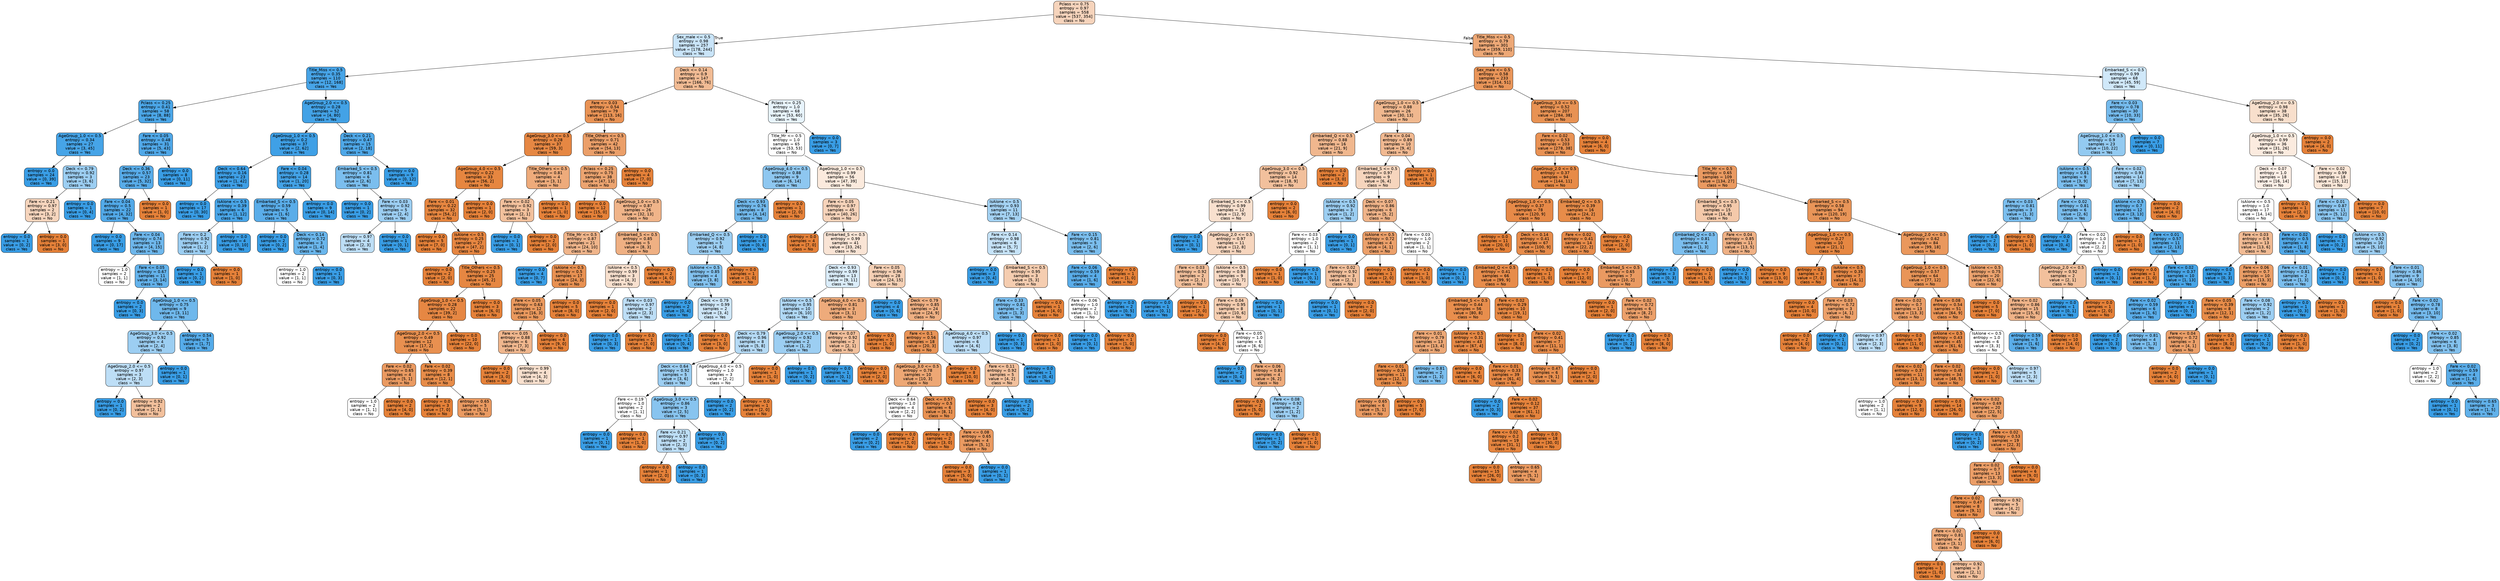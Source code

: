 digraph Tree {
node [shape=box, style="filled, rounded", color="black", fontname=helvetica] ;
edge [fontname=helvetica] ;
0 [label="Pclass <= 0.75\nentropy = 0.97\nsamples = 558\nvalue = [537, 354]\nclass = No", fillcolor="#f6d4bc"] ;
1 [label="Sex_male <= 0.5\nentropy = 0.98\nsamples = 257\nvalue = [178, 244]\nclass = Yes", fillcolor="#c9e4f8"] ;
0 -> 1 [labeldistance=2.5, labelangle=45, headlabel="True"] ;
2 [label="Title_Miss <= 0.5\nentropy = 0.35\nsamples = 110\nvalue = [12, 168]\nclass = Yes", fillcolor="#47a4e7"] ;
1 -> 2 ;
3 [label="Pclass <= 0.25\nentropy = 0.41\nsamples = 58\nvalue = [8, 88]\nclass = Yes", fillcolor="#4ba6e7"] ;
2 -> 3 ;
4 [label="AgeGroup_1.0 <= 0.5\nentropy = 0.34\nsamples = 27\nvalue = [3, 45]\nclass = Yes", fillcolor="#46a4e7"] ;
3 -> 4 ;
5 [label="entropy = 0.0\nsamples = 24\nvalue = [0, 39]\nclass = Yes", fillcolor="#399de5"] ;
4 -> 5 ;
6 [label="Deck <= 0.79\nentropy = 0.92\nsamples = 3\nvalue = [3, 6]\nclass = Yes", fillcolor="#9ccef2"] ;
4 -> 6 ;
7 [label="Fare <= 0.21\nentropy = 0.97\nsamples = 2\nvalue = [3, 2]\nclass = No", fillcolor="#f6d5bd"] ;
6 -> 7 ;
8 [label="entropy = 0.0\nsamples = 1\nvalue = [0, 2]\nclass = Yes", fillcolor="#399de5"] ;
7 -> 8 ;
9 [label="entropy = 0.0\nsamples = 1\nvalue = [3, 0]\nclass = No", fillcolor="#e58139"] ;
7 -> 9 ;
10 [label="entropy = 0.0\nsamples = 1\nvalue = [0, 4]\nclass = Yes", fillcolor="#399de5"] ;
6 -> 10 ;
11 [label="Fare <= 0.05\nentropy = 0.48\nsamples = 31\nvalue = [5, 43]\nclass = Yes", fillcolor="#50a8e8"] ;
3 -> 11 ;
12 [label="Deck <= 0.36\nentropy = 0.57\nsamples = 23\nvalue = [5, 32]\nclass = Yes", fillcolor="#58ace9"] ;
11 -> 12 ;
13 [label="Fare <= 0.04\nentropy = 0.5\nsamples = 22\nvalue = [4, 32]\nclass = Yes", fillcolor="#52a9e8"] ;
12 -> 13 ;
14 [label="entropy = 0.0\nsamples = 9\nvalue = [0, 17]\nclass = Yes", fillcolor="#399de5"] ;
13 -> 14 ;
15 [label="Fare <= 0.04\nentropy = 0.74\nsamples = 13\nvalue = [4, 15]\nclass = Yes", fillcolor="#6eb7ec"] ;
13 -> 15 ;
16 [label="entropy = 1.0\nsamples = 2\nvalue = [1, 1]\nclass = No", fillcolor="#ffffff"] ;
15 -> 16 ;
17 [label="Fare <= 0.05\nentropy = 0.67\nsamples = 11\nvalue = [3, 14]\nclass = Yes", fillcolor="#63b2eb"] ;
15 -> 17 ;
18 [label="entropy = 0.0\nsamples = 2\nvalue = [0, 3]\nclass = Yes", fillcolor="#399de5"] ;
17 -> 18 ;
19 [label="AgeGroup_1.0 <= 0.5\nentropy = 0.75\nsamples = 9\nvalue = [3, 11]\nclass = Yes", fillcolor="#6fb8ec"] ;
17 -> 19 ;
20 [label="AgeGroup_3.0 <= 0.5\nentropy = 0.92\nsamples = 4\nvalue = [2, 4]\nclass = Yes", fillcolor="#9ccef2"] ;
19 -> 20 ;
21 [label="AgeGroup_2.0 <= 0.5\nentropy = 0.97\nsamples = 3\nvalue = [2, 3]\nclass = Yes", fillcolor="#bddef6"] ;
20 -> 21 ;
22 [label="entropy = 0.0\nsamples = 1\nvalue = [0, 2]\nclass = Yes", fillcolor="#399de5"] ;
21 -> 22 ;
23 [label="entropy = 0.92\nsamples = 2\nvalue = [2, 1]\nclass = No", fillcolor="#f2c09c"] ;
21 -> 23 ;
24 [label="entropy = 0.0\nsamples = 1\nvalue = [0, 1]\nclass = Yes", fillcolor="#399de5"] ;
20 -> 24 ;
25 [label="entropy = 0.54\nsamples = 5\nvalue = [1, 7]\nclass = Yes", fillcolor="#55abe9"] ;
19 -> 25 ;
26 [label="entropy = 0.0\nsamples = 1\nvalue = [1, 0]\nclass = No", fillcolor="#e58139"] ;
12 -> 26 ;
27 [label="entropy = 0.0\nsamples = 8\nvalue = [0, 11]\nclass = Yes", fillcolor="#399de5"] ;
11 -> 27 ;
28 [label="AgeGroup_2.0 <= 0.5\nentropy = 0.28\nsamples = 52\nvalue = [4, 80]\nclass = Yes", fillcolor="#43a2e6"] ;
2 -> 28 ;
29 [label="AgeGroup_1.0 <= 0.5\nentropy = 0.2\nsamples = 37\nvalue = [2, 62]\nclass = Yes", fillcolor="#3fa0e6"] ;
28 -> 29 ;
30 [label="Deck <= 0.64\nentropy = 0.16\nsamples = 23\nvalue = [1, 42]\nclass = Yes", fillcolor="#3e9fe6"] ;
29 -> 30 ;
31 [label="entropy = 0.0\nsamples = 17\nvalue = [0, 30]\nclass = Yes", fillcolor="#399de5"] ;
30 -> 31 ;
32 [label="IsAlone <= 0.5\nentropy = 0.39\nsamples = 6\nvalue = [1, 12]\nclass = Yes", fillcolor="#49a5e7"] ;
30 -> 32 ;
33 [label="Fare <= 0.2\nentropy = 0.92\nsamples = 2\nvalue = [1, 2]\nclass = Yes", fillcolor="#9ccef2"] ;
32 -> 33 ;
34 [label="entropy = 0.0\nsamples = 1\nvalue = [0, 2]\nclass = Yes", fillcolor="#399de5"] ;
33 -> 34 ;
35 [label="entropy = 0.0\nsamples = 1\nvalue = [1, 0]\nclass = No", fillcolor="#e58139"] ;
33 -> 35 ;
36 [label="entropy = 0.0\nsamples = 4\nvalue = [0, 10]\nclass = Yes", fillcolor="#399de5"] ;
32 -> 36 ;
37 [label="Fare <= 0.04\nentropy = 0.28\nsamples = 14\nvalue = [1, 20]\nclass = Yes", fillcolor="#43a2e6"] ;
29 -> 37 ;
38 [label="Embarked_S <= 0.5\nentropy = 0.59\nsamples = 5\nvalue = [1, 6]\nclass = Yes", fillcolor="#5aade9"] ;
37 -> 38 ;
39 [label="entropy = 0.0\nsamples = 2\nvalue = [0, 2]\nclass = Yes", fillcolor="#399de5"] ;
38 -> 39 ;
40 [label="Deck <= 0.14\nentropy = 0.72\nsamples = 3\nvalue = [1, 4]\nclass = Yes", fillcolor="#6ab6ec"] ;
38 -> 40 ;
41 [label="entropy = 1.0\nsamples = 2\nvalue = [1, 1]\nclass = No", fillcolor="#ffffff"] ;
40 -> 41 ;
42 [label="entropy = 0.0\nsamples = 1\nvalue = [0, 3]\nclass = Yes", fillcolor="#399de5"] ;
40 -> 42 ;
43 [label="entropy = 0.0\nsamples = 9\nvalue = [0, 14]\nclass = Yes", fillcolor="#399de5"] ;
37 -> 43 ;
44 [label="Deck <= 0.21\nentropy = 0.47\nsamples = 15\nvalue = [2, 18]\nclass = Yes", fillcolor="#4fa8e8"] ;
28 -> 44 ;
45 [label="Embarked_S <= 0.5\nentropy = 0.81\nsamples = 6\nvalue = [2, 6]\nclass = Yes", fillcolor="#7bbeee"] ;
44 -> 45 ;
46 [label="entropy = 0.0\nsamples = 1\nvalue = [0, 2]\nclass = Yes", fillcolor="#399de5"] ;
45 -> 46 ;
47 [label="Fare <= 0.03\nentropy = 0.92\nsamples = 5\nvalue = [2, 4]\nclass = Yes", fillcolor="#9ccef2"] ;
45 -> 47 ;
48 [label="entropy = 0.97\nsamples = 4\nvalue = [2, 3]\nclass = Yes", fillcolor="#bddef6"] ;
47 -> 48 ;
49 [label="entropy = 0.0\nsamples = 1\nvalue = [0, 1]\nclass = Yes", fillcolor="#399de5"] ;
47 -> 49 ;
50 [label="entropy = 0.0\nsamples = 9\nvalue = [0, 12]\nclass = Yes", fillcolor="#399de5"] ;
44 -> 50 ;
51 [label="Deck <= 0.14\nentropy = 0.9\nsamples = 147\nvalue = [166, 76]\nclass = No", fillcolor="#f1bb94"] ;
1 -> 51 ;
52 [label="Fare <= 0.03\nentropy = 0.54\nsamples = 79\nvalue = [113, 16]\nclass = No", fillcolor="#e99355"] ;
51 -> 52 ;
53 [label="AgeGroup_3.0 <= 0.5\nentropy = 0.28\nsamples = 37\nvalue = [59, 3]\nclass = No", fillcolor="#e68743"] ;
52 -> 53 ;
54 [label="AgeGroup_4.0 <= 0.5\nentropy = 0.22\nsamples = 33\nvalue = [56, 2]\nclass = No", fillcolor="#e68640"] ;
53 -> 54 ;
55 [label="Fare <= 0.01\nentropy = 0.22\nsamples = 32\nvalue = [54, 2]\nclass = No", fillcolor="#e68640"] ;
54 -> 55 ;
56 [label="entropy = 0.0\nsamples = 5\nvalue = [7, 0]\nclass = No", fillcolor="#e58139"] ;
55 -> 56 ;
57 [label="IsAlone <= 0.5\nentropy = 0.25\nsamples = 27\nvalue = [47, 2]\nclass = No", fillcolor="#e68641"] ;
55 -> 57 ;
58 [label="entropy = 0.0\nsamples = 2\nvalue = [2, 0]\nclass = No", fillcolor="#e58139"] ;
57 -> 58 ;
59 [label="Title_Others <= 0.5\nentropy = 0.25\nsamples = 25\nvalue = [45, 2]\nclass = No", fillcolor="#e68742"] ;
57 -> 59 ;
60 [label="AgeGroup_1.0 <= 0.5\nentropy = 0.28\nsamples = 22\nvalue = [39, 2]\nclass = No", fillcolor="#e68743"] ;
59 -> 60 ;
61 [label="AgeGroup_2.0 <= 0.5\nentropy = 0.49\nsamples = 12\nvalue = [17, 2]\nclass = No", fillcolor="#e89050"] ;
60 -> 61 ;
62 [label="Fare <= 0.02\nentropy = 0.65\nsamples = 4\nvalue = [5, 1]\nclass = No", fillcolor="#ea9a61"] ;
61 -> 62 ;
63 [label="entropy = 1.0\nsamples = 2\nvalue = [1, 1]\nclass = No", fillcolor="#ffffff"] ;
62 -> 63 ;
64 [label="entropy = 0.0\nsamples = 2\nvalue = [4, 0]\nclass = No", fillcolor="#e58139"] ;
62 -> 64 ;
65 [label="Fare <= 0.02\nentropy = 0.39\nsamples = 8\nvalue = [12, 1]\nclass = No", fillcolor="#e78c49"] ;
61 -> 65 ;
66 [label="entropy = 0.0\nsamples = 3\nvalue = [7, 0]\nclass = No", fillcolor="#e58139"] ;
65 -> 66 ;
67 [label="entropy = 0.65\nsamples = 5\nvalue = [5, 1]\nclass = No", fillcolor="#ea9a61"] ;
65 -> 67 ;
68 [label="entropy = 0.0\nsamples = 10\nvalue = [22, 0]\nclass = No", fillcolor="#e58139"] ;
60 -> 68 ;
69 [label="entropy = 0.0\nsamples = 3\nvalue = [6, 0]\nclass = No", fillcolor="#e58139"] ;
59 -> 69 ;
70 [label="entropy = 0.0\nsamples = 1\nvalue = [2, 0]\nclass = No", fillcolor="#e58139"] ;
54 -> 70 ;
71 [label="Title_Others <= 0.5\nentropy = 0.81\nsamples = 4\nvalue = [3, 1]\nclass = No", fillcolor="#eeab7b"] ;
53 -> 71 ;
72 [label="Fare <= 0.02\nentropy = 0.92\nsamples = 3\nvalue = [2, 1]\nclass = No", fillcolor="#f2c09c"] ;
71 -> 72 ;
73 [label="entropy = 0.0\nsamples = 1\nvalue = [0, 1]\nclass = Yes", fillcolor="#399de5"] ;
72 -> 73 ;
74 [label="entropy = 0.0\nsamples = 2\nvalue = [2, 0]\nclass = No", fillcolor="#e58139"] ;
72 -> 74 ;
75 [label="entropy = 0.0\nsamples = 1\nvalue = [1, 0]\nclass = No", fillcolor="#e58139"] ;
71 -> 75 ;
76 [label="Title_Others <= 0.5\nentropy = 0.71\nsamples = 42\nvalue = [54, 13]\nclass = No", fillcolor="#eb9f69"] ;
52 -> 76 ;
77 [label="Pclass <= 0.25\nentropy = 0.75\nsamples = 38\nvalue = [47, 13]\nclass = No", fillcolor="#eca470"] ;
76 -> 77 ;
78 [label="entropy = 0.0\nsamples = 12\nvalue = [15, 0]\nclass = No", fillcolor="#e58139"] ;
77 -> 78 ;
79 [label="AgeGroup_1.0 <= 0.5\nentropy = 0.87\nsamples = 26\nvalue = [32, 13]\nclass = No", fillcolor="#f0b489"] ;
77 -> 79 ;
80 [label="Title_Mr <= 0.5\nentropy = 0.87\nsamples = 21\nvalue = [24, 10]\nclass = No", fillcolor="#f0b58b"] ;
79 -> 80 ;
81 [label="entropy = 0.0\nsamples = 4\nvalue = [0, 7]\nclass = Yes", fillcolor="#399de5"] ;
80 -> 81 ;
82 [label="IsAlone <= 0.5\nentropy = 0.5\nsamples = 17\nvalue = [24, 3]\nclass = No", fillcolor="#e89152"] ;
80 -> 82 ;
83 [label="Fare <= 0.05\nentropy = 0.63\nsamples = 12\nvalue = [16, 3]\nclass = No", fillcolor="#ea995e"] ;
82 -> 83 ;
84 [label="Fare <= 0.05\nentropy = 0.88\nsamples = 6\nvalue = [7, 3]\nclass = No", fillcolor="#f0b78e"] ;
83 -> 84 ;
85 [label="entropy = 0.0\nsamples = 2\nvalue = [3, 0]\nclass = No", fillcolor="#e58139"] ;
84 -> 85 ;
86 [label="entropy = 0.99\nsamples = 4\nvalue = [4, 3]\nclass = No", fillcolor="#f8e0ce"] ;
84 -> 86 ;
87 [label="entropy = 0.0\nsamples = 6\nvalue = [9, 0]\nclass = No", fillcolor="#e58139"] ;
83 -> 87 ;
88 [label="entropy = 0.0\nsamples = 5\nvalue = [8, 0]\nclass = No", fillcolor="#e58139"] ;
82 -> 88 ;
89 [label="Embarked_S <= 0.5\nentropy = 0.85\nsamples = 5\nvalue = [8, 3]\nclass = No", fillcolor="#efb083"] ;
79 -> 89 ;
90 [label="IsAlone <= 0.5\nentropy = 0.99\nsamples = 3\nvalue = [4, 3]\nclass = No", fillcolor="#f8e0ce"] ;
89 -> 90 ;
91 [label="entropy = 0.0\nsamples = 1\nvalue = [2, 0]\nclass = No", fillcolor="#e58139"] ;
90 -> 91 ;
92 [label="Fare <= 0.03\nentropy = 0.97\nsamples = 2\nvalue = [2, 3]\nclass = Yes", fillcolor="#bddef6"] ;
90 -> 92 ;
93 [label="entropy = 0.0\nsamples = 1\nvalue = [0, 3]\nclass = Yes", fillcolor="#399de5"] ;
92 -> 93 ;
94 [label="entropy = 0.0\nsamples = 1\nvalue = [2, 0]\nclass = No", fillcolor="#e58139"] ;
92 -> 94 ;
95 [label="entropy = 0.0\nsamples = 2\nvalue = [4, 0]\nclass = No", fillcolor="#e58139"] ;
89 -> 95 ;
96 [label="entropy = 0.0\nsamples = 4\nvalue = [7, 0]\nclass = No", fillcolor="#e58139"] ;
76 -> 96 ;
97 [label="Pclass <= 0.25\nentropy = 1.0\nsamples = 68\nvalue = [53, 60]\nclass = Yes", fillcolor="#e8f4fc"] ;
51 -> 97 ;
98 [label="Title_Mr <= 0.5\nentropy = 1.0\nsamples = 65\nvalue = [53, 53]\nclass = No", fillcolor="#ffffff"] ;
97 -> 98 ;
99 [label="AgeGroup_4.0 <= 0.5\nentropy = 0.88\nsamples = 9\nvalue = [6, 14]\nclass = Yes", fillcolor="#8ec7f0"] ;
98 -> 99 ;
100 [label="Deck <= 0.93\nentropy = 0.76\nsamples = 8\nvalue = [4, 14]\nclass = Yes", fillcolor="#72b9ec"] ;
99 -> 100 ;
101 [label="Embarked_Q <= 0.5\nentropy = 0.92\nsamples = 5\nvalue = [4, 8]\nclass = Yes", fillcolor="#9ccef2"] ;
100 -> 101 ;
102 [label="IsAlone <= 0.5\nentropy = 0.85\nsamples = 4\nvalue = [3, 8]\nclass = Yes", fillcolor="#83c2ef"] ;
101 -> 102 ;
103 [label="entropy = 0.0\nsamples = 2\nvalue = [0, 4]\nclass = Yes", fillcolor="#399de5"] ;
102 -> 103 ;
104 [label="Deck <= 0.79\nentropy = 0.99\nsamples = 2\nvalue = [3, 4]\nclass = Yes", fillcolor="#cee6f8"] ;
102 -> 104 ;
105 [label="entropy = 0.0\nsamples = 1\nvalue = [0, 4]\nclass = Yes", fillcolor="#399de5"] ;
104 -> 105 ;
106 [label="entropy = 0.0\nsamples = 1\nvalue = [3, 0]\nclass = No", fillcolor="#e58139"] ;
104 -> 106 ;
107 [label="entropy = 0.0\nsamples = 1\nvalue = [1, 0]\nclass = No", fillcolor="#e58139"] ;
101 -> 107 ;
108 [label="entropy = 0.0\nsamples = 3\nvalue = [0, 6]\nclass = Yes", fillcolor="#399de5"] ;
100 -> 108 ;
109 [label="entropy = 0.0\nsamples = 1\nvalue = [2, 0]\nclass = No", fillcolor="#e58139"] ;
99 -> 109 ;
110 [label="AgeGroup_1.0 <= 0.5\nentropy = 0.99\nsamples = 56\nvalue = [47, 39]\nclass = No", fillcolor="#fbeadd"] ;
98 -> 110 ;
111 [label="Fare <= 0.05\nentropy = 0.97\nsamples = 45\nvalue = [40, 26]\nclass = No", fillcolor="#f6d3ba"] ;
110 -> 111 ;
112 [label="entropy = 0.0\nsamples = 4\nvalue = [7, 0]\nclass = No", fillcolor="#e58139"] ;
111 -> 112 ;
113 [label="Embarked_S <= 0.5\nentropy = 0.99\nsamples = 41\nvalue = [33, 26]\nclass = No", fillcolor="#f9e4d5"] ;
111 -> 113 ;
114 [label="Deck <= 0.93\nentropy = 0.99\nsamples = 13\nvalue = [9, 11]\nclass = Yes", fillcolor="#dbedfa"] ;
113 -> 114 ;
115 [label="IsAlone <= 0.5\nentropy = 0.95\nsamples = 10\nvalue = [6, 10]\nclass = Yes", fillcolor="#b0d8f5"] ;
114 -> 115 ;
116 [label="Deck <= 0.79\nentropy = 0.96\nsamples = 8\nvalue = [5, 8]\nclass = Yes", fillcolor="#b5daf5"] ;
115 -> 116 ;
117 [label="Deck <= 0.64\nentropy = 0.92\nsamples = 5\nvalue = [3, 6]\nclass = Yes", fillcolor="#9ccef2"] ;
116 -> 117 ;
118 [label="Fare <= 0.19\nentropy = 1.0\nsamples = 2\nvalue = [1, 1]\nclass = No", fillcolor="#ffffff"] ;
117 -> 118 ;
119 [label="entropy = 0.0\nsamples = 1\nvalue = [0, 1]\nclass = Yes", fillcolor="#399de5"] ;
118 -> 119 ;
120 [label="entropy = 0.0\nsamples = 1\nvalue = [1, 0]\nclass = No", fillcolor="#e58139"] ;
118 -> 120 ;
121 [label="AgeGroup_3.0 <= 0.5\nentropy = 0.86\nsamples = 3\nvalue = [2, 5]\nclass = Yes", fillcolor="#88c4ef"] ;
117 -> 121 ;
122 [label="Fare <= 0.21\nentropy = 0.97\nsamples = 2\nvalue = [2, 3]\nclass = Yes", fillcolor="#bddef6"] ;
121 -> 122 ;
123 [label="entropy = 0.0\nsamples = 1\nvalue = [2, 0]\nclass = No", fillcolor="#e58139"] ;
122 -> 123 ;
124 [label="entropy = 0.0\nsamples = 1\nvalue = [0, 3]\nclass = Yes", fillcolor="#399de5"] ;
122 -> 124 ;
125 [label="entropy = 0.0\nsamples = 1\nvalue = [0, 2]\nclass = Yes", fillcolor="#399de5"] ;
121 -> 125 ;
126 [label="AgeGroup_4.0 <= 0.5\nentropy = 1.0\nsamples = 3\nvalue = [2, 2]\nclass = No", fillcolor="#ffffff"] ;
116 -> 126 ;
127 [label="entropy = 0.0\nsamples = 2\nvalue = [0, 2]\nclass = Yes", fillcolor="#399de5"] ;
126 -> 127 ;
128 [label="entropy = 0.0\nsamples = 1\nvalue = [2, 0]\nclass = No", fillcolor="#e58139"] ;
126 -> 128 ;
129 [label="AgeGroup_2.0 <= 0.5\nentropy = 0.92\nsamples = 2\nvalue = [1, 2]\nclass = Yes", fillcolor="#9ccef2"] ;
115 -> 129 ;
130 [label="entropy = 0.0\nsamples = 1\nvalue = [1, 0]\nclass = No", fillcolor="#e58139"] ;
129 -> 130 ;
131 [label="entropy = 0.0\nsamples = 1\nvalue = [0, 2]\nclass = Yes", fillcolor="#399de5"] ;
129 -> 131 ;
132 [label="AgeGroup_4.0 <= 0.5\nentropy = 0.81\nsamples = 3\nvalue = [3, 1]\nclass = No", fillcolor="#eeab7b"] ;
114 -> 132 ;
133 [label="Fare <= 0.07\nentropy = 0.92\nsamples = 2\nvalue = [2, 1]\nclass = No", fillcolor="#f2c09c"] ;
132 -> 133 ;
134 [label="entropy = 0.0\nsamples = 1\nvalue = [0, 1]\nclass = Yes", fillcolor="#399de5"] ;
133 -> 134 ;
135 [label="entropy = 0.0\nsamples = 1\nvalue = [2, 0]\nclass = No", fillcolor="#e58139"] ;
133 -> 135 ;
136 [label="entropy = 0.0\nsamples = 1\nvalue = [1, 0]\nclass = No", fillcolor="#e58139"] ;
132 -> 136 ;
137 [label="Fare <= 0.05\nentropy = 0.96\nsamples = 28\nvalue = [24, 15]\nclass = No", fillcolor="#f5d0b5"] ;
113 -> 137 ;
138 [label="entropy = 0.0\nsamples = 4\nvalue = [0, 6]\nclass = Yes", fillcolor="#399de5"] ;
137 -> 138 ;
139 [label="Deck <= 0.79\nentropy = 0.85\nsamples = 24\nvalue = [24, 9]\nclass = No", fillcolor="#efb083"] ;
137 -> 139 ;
140 [label="Fare <= 0.1\nentropy = 0.56\nsamples = 18\nvalue = [20, 3]\nclass = No", fillcolor="#e99457"] ;
139 -> 140 ;
141 [label="AgeGroup_3.0 <= 0.5\nentropy = 0.78\nsamples = 10\nvalue = [10, 3]\nclass = No", fillcolor="#eda774"] ;
140 -> 141 ;
142 [label="Deck <= 0.64\nentropy = 1.0\nsamples = 4\nvalue = [2, 2]\nclass = No", fillcolor="#ffffff"] ;
141 -> 142 ;
143 [label="entropy = 0.0\nsamples = 2\nvalue = [0, 2]\nclass = Yes", fillcolor="#399de5"] ;
142 -> 143 ;
144 [label="entropy = 0.0\nsamples = 2\nvalue = [2, 0]\nclass = No", fillcolor="#e58139"] ;
142 -> 144 ;
145 [label="Deck <= 0.57\nentropy = 0.5\nsamples = 6\nvalue = [8, 1]\nclass = No", fillcolor="#e89152"] ;
141 -> 145 ;
146 [label="entropy = 0.0\nsamples = 2\nvalue = [3, 0]\nclass = No", fillcolor="#e58139"] ;
145 -> 146 ;
147 [label="Fare <= 0.08\nentropy = 0.65\nsamples = 4\nvalue = [5, 1]\nclass = No", fillcolor="#ea9a61"] ;
145 -> 147 ;
148 [label="entropy = 0.0\nsamples = 3\nvalue = [5, 0]\nclass = No", fillcolor="#e58139"] ;
147 -> 148 ;
149 [label="entropy = 0.0\nsamples = 1\nvalue = [0, 1]\nclass = Yes", fillcolor="#399de5"] ;
147 -> 149 ;
150 [label="entropy = 0.0\nsamples = 8\nvalue = [10, 0]\nclass = No", fillcolor="#e58139"] ;
140 -> 150 ;
151 [label="AgeGroup_4.0 <= 0.5\nentropy = 0.97\nsamples = 6\nvalue = [4, 6]\nclass = Yes", fillcolor="#bddef6"] ;
139 -> 151 ;
152 [label="Fare <= 0.11\nentropy = 0.92\nsamples = 5\nvalue = [4, 2]\nclass = No", fillcolor="#f2c09c"] ;
151 -> 152 ;
153 [label="entropy = 0.0\nsamples = 3\nvalue = [4, 0]\nclass = No", fillcolor="#e58139"] ;
152 -> 153 ;
154 [label="entropy = 0.0\nsamples = 2\nvalue = [0, 2]\nclass = Yes", fillcolor="#399de5"] ;
152 -> 154 ;
155 [label="entropy = 0.0\nsamples = 1\nvalue = [0, 4]\nclass = Yes", fillcolor="#399de5"] ;
151 -> 155 ;
156 [label="IsAlone <= 0.5\nentropy = 0.93\nsamples = 11\nvalue = [7, 13]\nclass = Yes", fillcolor="#a4d2f3"] ;
110 -> 156 ;
157 [label="Fare <= 0.14\nentropy = 0.98\nsamples = 6\nvalue = [5, 7]\nclass = Yes", fillcolor="#c6e3f8"] ;
156 -> 157 ;
158 [label="entropy = 0.0\nsamples = 3\nvalue = [0, 4]\nclass = Yes", fillcolor="#399de5"] ;
157 -> 158 ;
159 [label="Embarked_S <= 0.5\nentropy = 0.95\nsamples = 3\nvalue = [5, 3]\nclass = No", fillcolor="#f5cdb0"] ;
157 -> 159 ;
160 [label="Fare <= 0.33\nentropy = 0.81\nsamples = 2\nvalue = [1, 3]\nclass = Yes", fillcolor="#7bbeee"] ;
159 -> 160 ;
161 [label="entropy = 0.0\nsamples = 1\nvalue = [0, 3]\nclass = Yes", fillcolor="#399de5"] ;
160 -> 161 ;
162 [label="entropy = 0.0\nsamples = 1\nvalue = [1, 0]\nclass = No", fillcolor="#e58139"] ;
160 -> 162 ;
163 [label="entropy = 0.0\nsamples = 1\nvalue = [4, 0]\nclass = No", fillcolor="#e58139"] ;
159 -> 163 ;
164 [label="Fare <= 0.15\nentropy = 0.81\nsamples = 5\nvalue = [2, 6]\nclass = Yes", fillcolor="#7bbeee"] ;
156 -> 164 ;
165 [label="Fare <= 0.06\nentropy = 0.59\nsamples = 4\nvalue = [1, 6]\nclass = Yes", fillcolor="#5aade9"] ;
164 -> 165 ;
166 [label="Fare <= 0.06\nentropy = 1.0\nsamples = 2\nvalue = [1, 1]\nclass = No", fillcolor="#ffffff"] ;
165 -> 166 ;
167 [label="entropy = 0.0\nsamples = 1\nvalue = [0, 1]\nclass = Yes", fillcolor="#399de5"] ;
166 -> 167 ;
168 [label="entropy = 0.0\nsamples = 1\nvalue = [1, 0]\nclass = No", fillcolor="#e58139"] ;
166 -> 168 ;
169 [label="entropy = 0.0\nsamples = 2\nvalue = [0, 5]\nclass = Yes", fillcolor="#399de5"] ;
165 -> 169 ;
170 [label="entropy = 0.0\nsamples = 1\nvalue = [1, 0]\nclass = No", fillcolor="#e58139"] ;
164 -> 170 ;
171 [label="entropy = 0.0\nsamples = 3\nvalue = [0, 7]\nclass = Yes", fillcolor="#399de5"] ;
97 -> 171 ;
172 [label="Title_Miss <= 0.5\nentropy = 0.79\nsamples = 301\nvalue = [359, 110]\nclass = No", fillcolor="#eda876"] ;
0 -> 172 [labeldistance=2.5, labelangle=-45, headlabel="False"] ;
173 [label="Sex_male <= 0.5\nentropy = 0.58\nsamples = 233\nvalue = [314, 51]\nclass = No", fillcolor="#e99559"] ;
172 -> 173 ;
174 [label="AgeGroup_1.0 <= 0.5\nentropy = 0.88\nsamples = 26\nvalue = [30, 13]\nclass = No", fillcolor="#f0b88f"] ;
173 -> 174 ;
175 [label="Embarked_Q <= 0.5\nentropy = 0.88\nsamples = 16\nvalue = [21, 9]\nclass = No", fillcolor="#f0b78e"] ;
174 -> 175 ;
176 [label="AgeGroup_3.0 <= 0.5\nentropy = 0.92\nsamples = 14\nvalue = [18, 9]\nclass = No", fillcolor="#f2c09c"] ;
175 -> 176 ;
177 [label="Embarked_S <= 0.5\nentropy = 0.99\nsamples = 12\nvalue = [12, 9]\nclass = No", fillcolor="#f8e0ce"] ;
176 -> 177 ;
178 [label="entropy = 0.0\nsamples = 1\nvalue = [0, 1]\nclass = Yes", fillcolor="#399de5"] ;
177 -> 178 ;
179 [label="AgeGroup_2.0 <= 0.5\nentropy = 0.97\nsamples = 11\nvalue = [12, 8]\nclass = No", fillcolor="#f6d5bd"] ;
177 -> 179 ;
180 [label="Fare <= 0.03\nentropy = 0.92\nsamples = 2\nvalue = [2, 1]\nclass = No", fillcolor="#f2c09c"] ;
179 -> 180 ;
181 [label="entropy = 0.0\nsamples = 1\nvalue = [0, 1]\nclass = Yes", fillcolor="#399de5"] ;
180 -> 181 ;
182 [label="entropy = 0.0\nsamples = 1\nvalue = [2, 0]\nclass = No", fillcolor="#e58139"] ;
180 -> 182 ;
183 [label="IsAlone <= 0.5\nentropy = 0.98\nsamples = 9\nvalue = [10, 7]\nclass = No", fillcolor="#f7d9c4"] ;
179 -> 183 ;
184 [label="Fare <= 0.04\nentropy = 0.95\nsamples = 8\nvalue = [10, 6]\nclass = No", fillcolor="#f5cdb0"] ;
183 -> 184 ;
185 [label="entropy = 0.0\nsamples = 2\nvalue = [4, 0]\nclass = No", fillcolor="#e58139"] ;
184 -> 185 ;
186 [label="Fare <= 0.05\nentropy = 1.0\nsamples = 6\nvalue = [6, 6]\nclass = No", fillcolor="#ffffff"] ;
184 -> 186 ;
187 [label="entropy = 0.0\nsamples = 2\nvalue = [0, 4]\nclass = Yes", fillcolor="#399de5"] ;
186 -> 187 ;
188 [label="Fare <= 0.06\nentropy = 0.81\nsamples = 4\nvalue = [6, 2]\nclass = No", fillcolor="#eeab7b"] ;
186 -> 188 ;
189 [label="entropy = 0.0\nsamples = 2\nvalue = [5, 0]\nclass = No", fillcolor="#e58139"] ;
188 -> 189 ;
190 [label="Fare <= 0.08\nentropy = 0.92\nsamples = 2\nvalue = [1, 2]\nclass = Yes", fillcolor="#9ccef2"] ;
188 -> 190 ;
191 [label="entropy = 0.0\nsamples = 1\nvalue = [0, 2]\nclass = Yes", fillcolor="#399de5"] ;
190 -> 191 ;
192 [label="entropy = 0.0\nsamples = 1\nvalue = [1, 0]\nclass = No", fillcolor="#e58139"] ;
190 -> 192 ;
193 [label="entropy = 0.0\nsamples = 1\nvalue = [0, 1]\nclass = Yes", fillcolor="#399de5"] ;
183 -> 193 ;
194 [label="entropy = 0.0\nsamples = 2\nvalue = [6, 0]\nclass = No", fillcolor="#e58139"] ;
176 -> 194 ;
195 [label="entropy = 0.0\nsamples = 2\nvalue = [3, 0]\nclass = No", fillcolor="#e58139"] ;
175 -> 195 ;
196 [label="Fare <= 0.04\nentropy = 0.89\nsamples = 10\nvalue = [9, 4]\nclass = No", fillcolor="#f1b991"] ;
174 -> 196 ;
197 [label="Embarked_S <= 0.5\nentropy = 0.97\nsamples = 9\nvalue = [6, 4]\nclass = No", fillcolor="#f6d5bd"] ;
196 -> 197 ;
198 [label="IsAlone <= 0.5\nentropy = 0.92\nsamples = 3\nvalue = [1, 2]\nclass = Yes", fillcolor="#9ccef2"] ;
197 -> 198 ;
199 [label="Fare <= 0.03\nentropy = 1.0\nsamples = 2\nvalue = [1, 1]\nclass = No", fillcolor="#ffffff"] ;
198 -> 199 ;
200 [label="entropy = 0.0\nsamples = 1\nvalue = [1, 0]\nclass = No", fillcolor="#e58139"] ;
199 -> 200 ;
201 [label="entropy = 0.0\nsamples = 1\nvalue = [0, 1]\nclass = Yes", fillcolor="#399de5"] ;
199 -> 201 ;
202 [label="entropy = 0.0\nsamples = 1\nvalue = [0, 1]\nclass = Yes", fillcolor="#399de5"] ;
198 -> 202 ;
203 [label="Deck <= 0.07\nentropy = 0.86\nsamples = 6\nvalue = [5, 2]\nclass = No", fillcolor="#efb388"] ;
197 -> 203 ;
204 [label="IsAlone <= 0.5\nentropy = 0.72\nsamples = 4\nvalue = [4, 1]\nclass = No", fillcolor="#eca06a"] ;
203 -> 204 ;
205 [label="Fare <= 0.02\nentropy = 0.92\nsamples = 3\nvalue = [2, 1]\nclass = No", fillcolor="#f2c09c"] ;
204 -> 205 ;
206 [label="entropy = 0.0\nsamples = 1\nvalue = [0, 1]\nclass = Yes", fillcolor="#399de5"] ;
205 -> 206 ;
207 [label="entropy = 0.0\nsamples = 2\nvalue = [2, 0]\nclass = No", fillcolor="#e58139"] ;
205 -> 207 ;
208 [label="entropy = 0.0\nsamples = 1\nvalue = [2, 0]\nclass = No", fillcolor="#e58139"] ;
204 -> 208 ;
209 [label="Fare <= 0.03\nentropy = 1.0\nsamples = 2\nvalue = [1, 1]\nclass = No", fillcolor="#ffffff"] ;
203 -> 209 ;
210 [label="entropy = 0.0\nsamples = 1\nvalue = [1, 0]\nclass = No", fillcolor="#e58139"] ;
209 -> 210 ;
211 [label="entropy = 0.0\nsamples = 1\nvalue = [0, 1]\nclass = Yes", fillcolor="#399de5"] ;
209 -> 211 ;
212 [label="entropy = 0.0\nsamples = 1\nvalue = [3, 0]\nclass = No", fillcolor="#e58139"] ;
196 -> 212 ;
213 [label="AgeGroup_3.0 <= 0.5\nentropy = 0.52\nsamples = 207\nvalue = [284, 38]\nclass = No", fillcolor="#e89253"] ;
173 -> 213 ;
214 [label="Fare <= 0.02\nentropy = 0.53\nsamples = 203\nvalue = [278, 38]\nclass = No", fillcolor="#e99254"] ;
213 -> 214 ;
215 [label="AgeGroup_2.0 <= 0.5\nentropy = 0.37\nsamples = 94\nvalue = [144, 11]\nclass = No", fillcolor="#e78b48"] ;
214 -> 215 ;
216 [label="AgeGroup_1.0 <= 0.5\nentropy = 0.37\nsamples = 78\nvalue = [120, 9]\nclass = No", fillcolor="#e78a48"] ;
215 -> 216 ;
217 [label="entropy = 0.0\nsamples = 11\nvalue = [20, 0]\nclass = No", fillcolor="#e58139"] ;
216 -> 217 ;
218 [label="Deck <= 0.14\nentropy = 0.41\nsamples = 67\nvalue = [100, 9]\nclass = No", fillcolor="#e78c4b"] ;
216 -> 218 ;
219 [label="Embarked_Q <= 0.5\nentropy = 0.41\nsamples = 66\nvalue = [99, 9]\nclass = No", fillcolor="#e78c4b"] ;
218 -> 219 ;
220 [label="Embarked_S <= 0.5\nentropy = 0.44\nsamples = 56\nvalue = [80, 8]\nclass = No", fillcolor="#e88e4d"] ;
219 -> 220 ;
221 [label="Fare <= 0.01\nentropy = 0.79\nsamples = 13\nvalue = [13, 4]\nclass = No", fillcolor="#eda876"] ;
220 -> 221 ;
222 [label="Fare <= 0.01\nentropy = 0.39\nsamples = 11\nvalue = [12, 1]\nclass = No", fillcolor="#e78c49"] ;
221 -> 222 ;
223 [label="entropy = 0.65\nsamples = 6\nvalue = [5, 1]\nclass = No", fillcolor="#ea9a61"] ;
222 -> 223 ;
224 [label="entropy = 0.0\nsamples = 5\nvalue = [7, 0]\nclass = No", fillcolor="#e58139"] ;
222 -> 224 ;
225 [label="entropy = 0.81\nsamples = 2\nvalue = [1, 3]\nclass = Yes", fillcolor="#7bbeee"] ;
221 -> 225 ;
226 [label="IsAlone <= 0.5\nentropy = 0.31\nsamples = 43\nvalue = [67, 4]\nclass = No", fillcolor="#e78945"] ;
220 -> 226 ;
227 [label="entropy = 0.0\nsamples = 4\nvalue = [6, 0]\nclass = No", fillcolor="#e58139"] ;
226 -> 227 ;
228 [label="Fare <= 0.01\nentropy = 0.33\nsamples = 39\nvalue = [61, 4]\nclass = No", fillcolor="#e78946"] ;
226 -> 228 ;
229 [label="entropy = 0.0\nsamples = 2\nvalue = [0, 3]\nclass = Yes", fillcolor="#399de5"] ;
228 -> 229 ;
230 [label="Fare <= 0.02\nentropy = 0.12\nsamples = 37\nvalue = [61, 1]\nclass = No", fillcolor="#e5833c"] ;
228 -> 230 ;
231 [label="Fare <= 0.02\nentropy = 0.2\nsamples = 19\nvalue = [31, 1]\nclass = No", fillcolor="#e6853f"] ;
230 -> 231 ;
232 [label="entropy = 0.0\nsamples = 15\nvalue = [26, 0]\nclass = No", fillcolor="#e58139"] ;
231 -> 232 ;
233 [label="entropy = 0.65\nsamples = 4\nvalue = [5, 1]\nclass = No", fillcolor="#ea9a61"] ;
231 -> 233 ;
234 [label="entropy = 0.0\nsamples = 18\nvalue = [30, 0]\nclass = No", fillcolor="#e58139"] ;
230 -> 234 ;
235 [label="Fare <= 0.02\nentropy = 0.29\nsamples = 10\nvalue = [19, 1]\nclass = No", fillcolor="#e68843"] ;
219 -> 235 ;
236 [label="entropy = 0.0\nsamples = 3\nvalue = [8, 0]\nclass = No", fillcolor="#e58139"] ;
235 -> 236 ;
237 [label="Fare <= 0.02\nentropy = 0.41\nsamples = 7\nvalue = [11, 1]\nclass = No", fillcolor="#e78c4b"] ;
235 -> 237 ;
238 [label="entropy = 0.47\nsamples = 6\nvalue = [9, 1]\nclass = No", fillcolor="#e88f4f"] ;
237 -> 238 ;
239 [label="entropy = 0.0\nsamples = 1\nvalue = [2, 0]\nclass = No", fillcolor="#e58139"] ;
237 -> 239 ;
240 [label="entropy = 0.0\nsamples = 1\nvalue = [1, 0]\nclass = No", fillcolor="#e58139"] ;
218 -> 240 ;
241 [label="Embarked_Q <= 0.5\nentropy = 0.39\nsamples = 16\nvalue = [24, 2]\nclass = No", fillcolor="#e78c49"] ;
215 -> 241 ;
242 [label="Fare <= 0.02\nentropy = 0.41\nsamples = 14\nvalue = [22, 2]\nclass = No", fillcolor="#e78c4b"] ;
241 -> 242 ;
243 [label="entropy = 0.0\nsamples = 7\nvalue = [12, 0]\nclass = No", fillcolor="#e58139"] ;
242 -> 243 ;
244 [label="Embarked_S <= 0.5\nentropy = 0.65\nsamples = 7\nvalue = [10, 2]\nclass = No", fillcolor="#ea9a61"] ;
242 -> 244 ;
245 [label="entropy = 0.0\nsamples = 1\nvalue = [2, 0]\nclass = No", fillcolor="#e58139"] ;
244 -> 245 ;
246 [label="Fare <= 0.02\nentropy = 0.72\nsamples = 6\nvalue = [8, 2]\nclass = No", fillcolor="#eca06a"] ;
244 -> 246 ;
247 [label="entropy = 0.0\nsamples = 1\nvalue = [0, 2]\nclass = Yes", fillcolor="#399de5"] ;
246 -> 247 ;
248 [label="entropy = 0.0\nsamples = 5\nvalue = [8, 0]\nclass = No", fillcolor="#e58139"] ;
246 -> 248 ;
249 [label="entropy = 0.0\nsamples = 2\nvalue = [2, 0]\nclass = No", fillcolor="#e58139"] ;
241 -> 249 ;
250 [label="Title_Mr <= 0.5\nentropy = 0.65\nsamples = 109\nvalue = [134, 27]\nclass = No", fillcolor="#ea9a61"] ;
214 -> 250 ;
251 [label="Embarked_S <= 0.5\nentropy = 0.95\nsamples = 15\nvalue = [14, 8]\nclass = No", fillcolor="#f4c9aa"] ;
250 -> 251 ;
252 [label="Embarked_Q <= 0.5\nentropy = 0.81\nsamples = 4\nvalue = [1, 3]\nclass = Yes", fillcolor="#7bbeee"] ;
251 -> 252 ;
253 [label="entropy = 0.0\nsamples = 3\nvalue = [0, 3]\nclass = Yes", fillcolor="#399de5"] ;
252 -> 253 ;
254 [label="entropy = 0.0\nsamples = 1\nvalue = [1, 0]\nclass = No", fillcolor="#e58139"] ;
252 -> 254 ;
255 [label="Fare <= 0.04\nentropy = 0.85\nsamples = 11\nvalue = [13, 5]\nclass = No", fillcolor="#efb185"] ;
251 -> 255 ;
256 [label="entropy = 0.0\nsamples = 2\nvalue = [0, 5]\nclass = Yes", fillcolor="#399de5"] ;
255 -> 256 ;
257 [label="entropy = 0.0\nsamples = 9\nvalue = [13, 0]\nclass = No", fillcolor="#e58139"] ;
255 -> 257 ;
258 [label="Embarked_S <= 0.5\nentropy = 0.58\nsamples = 94\nvalue = [120, 19]\nclass = No", fillcolor="#e99558"] ;
250 -> 258 ;
259 [label="AgeGroup_1.0 <= 0.5\nentropy = 0.27\nsamples = 10\nvalue = [21, 1]\nclass = No", fillcolor="#e68742"] ;
258 -> 259 ;
260 [label="entropy = 0.0\nsamples = 3\nvalue = [7, 0]\nclass = No", fillcolor="#e58139"] ;
259 -> 260 ;
261 [label="IsAlone <= 0.5\nentropy = 0.35\nsamples = 7\nvalue = [14, 1]\nclass = No", fillcolor="#e78a47"] ;
259 -> 261 ;
262 [label="entropy = 0.0\nsamples = 4\nvalue = [10, 0]\nclass = No", fillcolor="#e58139"] ;
261 -> 262 ;
263 [label="Fare <= 0.03\nentropy = 0.72\nsamples = 3\nvalue = [4, 1]\nclass = No", fillcolor="#eca06a"] ;
261 -> 263 ;
264 [label="entropy = 0.0\nsamples = 2\nvalue = [4, 0]\nclass = No", fillcolor="#e58139"] ;
263 -> 264 ;
265 [label="entropy = 0.0\nsamples = 1\nvalue = [0, 1]\nclass = Yes", fillcolor="#399de5"] ;
263 -> 265 ;
266 [label="AgeGroup_2.0 <= 0.5\nentropy = 0.62\nsamples = 84\nvalue = [99, 18]\nclass = No", fillcolor="#ea985d"] ;
258 -> 266 ;
267 [label="AgeGroup_1.0 <= 0.5\nentropy = 0.57\nsamples = 64\nvalue = [77, 12]\nclass = No", fillcolor="#e99558"] ;
266 -> 267 ;
268 [label="Fare <= 0.02\nentropy = 0.7\nsamples = 13\nvalue = [13, 3]\nclass = No", fillcolor="#eb9e67"] ;
267 -> 268 ;
269 [label="entropy = 0.97\nsamples = 4\nvalue = [2, 3]\nclass = Yes", fillcolor="#bddef6"] ;
268 -> 269 ;
270 [label="entropy = 0.0\nsamples = 9\nvalue = [11, 0]\nclass = No", fillcolor="#e58139"] ;
268 -> 270 ;
271 [label="Fare <= 0.08\nentropy = 0.54\nsamples = 51\nvalue = [64, 9]\nclass = No", fillcolor="#e99355"] ;
267 -> 271 ;
272 [label="IsAlone <= 0.5\nentropy = 0.43\nsamples = 45\nvalue = [61, 6]\nclass = No", fillcolor="#e88d4c"] ;
271 -> 272 ;
273 [label="Fare <= 0.02\nentropy = 0.37\nsamples = 11\nvalue = [13, 1]\nclass = No", fillcolor="#e78b48"] ;
272 -> 273 ;
274 [label="entropy = 1.0\nsamples = 2\nvalue = [1, 1]\nclass = No", fillcolor="#ffffff"] ;
273 -> 274 ;
275 [label="entropy = 0.0\nsamples = 9\nvalue = [12, 0]\nclass = No", fillcolor="#e58139"] ;
273 -> 275 ;
276 [label="Fare <= 0.02\nentropy = 0.45\nsamples = 34\nvalue = [48, 5]\nclass = No", fillcolor="#e88e4e"] ;
272 -> 276 ;
277 [label="entropy = 0.0\nsamples = 14\nvalue = [26, 0]\nclass = No", fillcolor="#e58139"] ;
276 -> 277 ;
278 [label="Fare <= 0.02\nentropy = 0.69\nsamples = 20\nvalue = [22, 5]\nclass = No", fillcolor="#eb9e66"] ;
276 -> 278 ;
279 [label="entropy = 0.0\nsamples = 1\nvalue = [0, 2]\nclass = Yes", fillcolor="#399de5"] ;
278 -> 279 ;
280 [label="Fare <= 0.02\nentropy = 0.53\nsamples = 19\nvalue = [22, 3]\nclass = No", fillcolor="#e99254"] ;
278 -> 280 ;
281 [label="Fare <= 0.02\nentropy = 0.7\nsamples = 13\nvalue = [13, 3]\nclass = No", fillcolor="#eb9e67"] ;
280 -> 281 ;
282 [label="Fare <= 0.02\nentropy = 0.47\nsamples = 8\nvalue = [9, 1]\nclass = No", fillcolor="#e88f4f"] ;
281 -> 282 ;
283 [label="Fare <= 0.02\nentropy = 0.81\nsamples = 4\nvalue = [3, 1]\nclass = No", fillcolor="#eeab7b"] ;
282 -> 283 ;
284 [label="entropy = 0.0\nsamples = 1\nvalue = [1, 0]\nclass = No", fillcolor="#e58139"] ;
283 -> 284 ;
285 [label="entropy = 0.92\nsamples = 3\nvalue = [2, 1]\nclass = No", fillcolor="#f2c09c"] ;
283 -> 285 ;
286 [label="entropy = 0.0\nsamples = 4\nvalue = [6, 0]\nclass = No", fillcolor="#e58139"] ;
282 -> 286 ;
287 [label="entropy = 0.92\nsamples = 5\nvalue = [4, 2]\nclass = No", fillcolor="#f2c09c"] ;
281 -> 287 ;
288 [label="entropy = 0.0\nsamples = 6\nvalue = [9, 0]\nclass = No", fillcolor="#e58139"] ;
280 -> 288 ;
289 [label="IsAlone <= 0.5\nentropy = 1.0\nsamples = 6\nvalue = [3, 3]\nclass = No", fillcolor="#ffffff"] ;
271 -> 289 ;
290 [label="entropy = 0.0\nsamples = 1\nvalue = [1, 0]\nclass = No", fillcolor="#e58139"] ;
289 -> 290 ;
291 [label="entropy = 0.97\nsamples = 5\nvalue = [2, 3]\nclass = Yes", fillcolor="#bddef6"] ;
289 -> 291 ;
292 [label="IsAlone <= 0.5\nentropy = 0.75\nsamples = 20\nvalue = [22, 6]\nclass = No", fillcolor="#eca36f"] ;
266 -> 292 ;
293 [label="entropy = 0.0\nsamples = 5\nvalue = [7, 0]\nclass = No", fillcolor="#e58139"] ;
292 -> 293 ;
294 [label="Fare <= 0.02\nentropy = 0.86\nsamples = 15\nvalue = [15, 6]\nclass = No", fillcolor="#efb388"] ;
292 -> 294 ;
295 [label="entropy = 0.59\nsamples = 5\nvalue = [1, 6]\nclass = Yes", fillcolor="#5aade9"] ;
294 -> 295 ;
296 [label="entropy = 0.0\nsamples = 10\nvalue = [14, 0]\nclass = No", fillcolor="#e58139"] ;
294 -> 296 ;
297 [label="entropy = 0.0\nsamples = 4\nvalue = [6, 0]\nclass = No", fillcolor="#e58139"] ;
213 -> 297 ;
298 [label="Embarked_S <= 0.5\nentropy = 0.99\nsamples = 68\nvalue = [45, 59]\nclass = Yes", fillcolor="#d0e8f9"] ;
172 -> 298 ;
299 [label="Fare <= 0.03\nentropy = 0.78\nsamples = 30\nvalue = [10, 33]\nclass = Yes", fillcolor="#75bbed"] ;
298 -> 299 ;
300 [label="AgeGroup_1.0 <= 0.5\nentropy = 0.9\nsamples = 23\nvalue = [10, 22]\nclass = Yes", fillcolor="#93caf1"] ;
299 -> 300 ;
301 [label="IsAlone <= 0.5\nentropy = 0.81\nsamples = 9\nvalue = [3, 9]\nclass = Yes", fillcolor="#7bbeee"] ;
300 -> 301 ;
302 [label="Fare <= 0.03\nentropy = 0.81\nsamples = 3\nvalue = [1, 3]\nclass = Yes", fillcolor="#7bbeee"] ;
301 -> 302 ;
303 [label="entropy = 0.0\nsamples = 2\nvalue = [0, 3]\nclass = Yes", fillcolor="#399de5"] ;
302 -> 303 ;
304 [label="entropy = 0.0\nsamples = 1\nvalue = [1, 0]\nclass = No", fillcolor="#e58139"] ;
302 -> 304 ;
305 [label="Fare <= 0.02\nentropy = 0.81\nsamples = 6\nvalue = [2, 6]\nclass = Yes", fillcolor="#7bbeee"] ;
301 -> 305 ;
306 [label="entropy = 0.0\nsamples = 3\nvalue = [0, 4]\nclass = Yes", fillcolor="#399de5"] ;
305 -> 306 ;
307 [label="Fare <= 0.02\nentropy = 1.0\nsamples = 3\nvalue = [2, 2]\nclass = No", fillcolor="#ffffff"] ;
305 -> 307 ;
308 [label="AgeGroup_2.0 <= 0.5\nentropy = 0.92\nsamples = 2\nvalue = [2, 1]\nclass = No", fillcolor="#f2c09c"] ;
307 -> 308 ;
309 [label="entropy = 0.0\nsamples = 1\nvalue = [0, 1]\nclass = Yes", fillcolor="#399de5"] ;
308 -> 309 ;
310 [label="entropy = 0.0\nsamples = 1\nvalue = [2, 0]\nclass = No", fillcolor="#e58139"] ;
308 -> 310 ;
311 [label="entropy = 0.0\nsamples = 1\nvalue = [0, 1]\nclass = Yes", fillcolor="#399de5"] ;
307 -> 311 ;
312 [label="Fare <= 0.02\nentropy = 0.93\nsamples = 14\nvalue = [7, 13]\nclass = Yes", fillcolor="#a4d2f3"] ;
300 -> 312 ;
313 [label="IsAlone <= 0.5\nentropy = 0.7\nsamples = 12\nvalue = [3, 13]\nclass = Yes", fillcolor="#67b4eb"] ;
312 -> 313 ;
314 [label="entropy = 0.0\nsamples = 1\nvalue = [1, 0]\nclass = No", fillcolor="#e58139"] ;
313 -> 314 ;
315 [label="Fare <= 0.01\nentropy = 0.57\nsamples = 11\nvalue = [2, 13]\nclass = Yes", fillcolor="#57ace9"] ;
313 -> 315 ;
316 [label="entropy = 0.0\nsamples = 1\nvalue = [1, 0]\nclass = No", fillcolor="#e58139"] ;
315 -> 316 ;
317 [label="Fare <= 0.02\nentropy = 0.37\nsamples = 10\nvalue = [1, 13]\nclass = Yes", fillcolor="#48a5e7"] ;
315 -> 317 ;
318 [label="Fare <= 0.02\nentropy = 0.59\nsamples = 6\nvalue = [1, 6]\nclass = Yes", fillcolor="#5aade9"] ;
317 -> 318 ;
319 [label="entropy = 0.0\nsamples = 2\nvalue = [0, 3]\nclass = Yes", fillcolor="#399de5"] ;
318 -> 319 ;
320 [label="entropy = 0.81\nsamples = 4\nvalue = [1, 3]\nclass = Yes", fillcolor="#7bbeee"] ;
318 -> 320 ;
321 [label="entropy = 0.0\nsamples = 4\nvalue = [0, 7]\nclass = Yes", fillcolor="#399de5"] ;
317 -> 321 ;
322 [label="entropy = 0.0\nsamples = 2\nvalue = [4, 0]\nclass = No", fillcolor="#e58139"] ;
312 -> 322 ;
323 [label="entropy = 0.0\nsamples = 7\nvalue = [0, 11]\nclass = Yes", fillcolor="#399de5"] ;
299 -> 323 ;
324 [label="AgeGroup_2.0 <= 0.5\nentropy = 0.98\nsamples = 38\nvalue = [35, 26]\nclass = No", fillcolor="#f8dfcc"] ;
298 -> 324 ;
325 [label="AgeGroup_1.0 <= 0.5\nentropy = 0.99\nsamples = 36\nvalue = [31, 26]\nclass = No", fillcolor="#fbebdf"] ;
324 -> 325 ;
326 [label="Deck <= 0.07\nentropy = 1.0\nsamples = 18\nvalue = [16, 14]\nclass = No", fillcolor="#fcefe6"] ;
325 -> 326 ;
327 [label="IsAlone <= 0.5\nentropy = 1.0\nsamples = 17\nvalue = [14, 14]\nclass = No", fillcolor="#ffffff"] ;
326 -> 327 ;
328 [label="Fare <= 0.03\nentropy = 0.9\nsamples = 13\nvalue = [13, 6]\nclass = No", fillcolor="#f1bb94"] ;
327 -> 328 ;
329 [label="entropy = 0.0\nsamples = 3\nvalue = [0, 3]\nclass = Yes", fillcolor="#399de5"] ;
328 -> 329 ;
330 [label="Fare <= 0.06\nentropy = 0.7\nsamples = 10\nvalue = [13, 3]\nclass = No", fillcolor="#eb9e67"] ;
328 -> 330 ;
331 [label="Fare <= 0.05\nentropy = 0.39\nsamples = 8\nvalue = [12, 1]\nclass = No", fillcolor="#e78c49"] ;
330 -> 331 ;
332 [label="Fare <= 0.04\nentropy = 0.72\nsamples = 3\nvalue = [4, 1]\nclass = No", fillcolor="#eca06a"] ;
331 -> 332 ;
333 [label="entropy = 0.0\nsamples = 2\nvalue = [4, 0]\nclass = No", fillcolor="#e58139"] ;
332 -> 333 ;
334 [label="entropy = 0.0\nsamples = 1\nvalue = [0, 1]\nclass = Yes", fillcolor="#399de5"] ;
332 -> 334 ;
335 [label="entropy = 0.0\nsamples = 5\nvalue = [8, 0]\nclass = No", fillcolor="#e58139"] ;
331 -> 335 ;
336 [label="Fare <= 0.08\nentropy = 0.92\nsamples = 2\nvalue = [1, 2]\nclass = Yes", fillcolor="#9ccef2"] ;
330 -> 336 ;
337 [label="entropy = 0.0\nsamples = 1\nvalue = [0, 2]\nclass = Yes", fillcolor="#399de5"] ;
336 -> 337 ;
338 [label="entropy = 0.0\nsamples = 1\nvalue = [1, 0]\nclass = No", fillcolor="#e58139"] ;
336 -> 338 ;
339 [label="Fare <= 0.02\nentropy = 0.5\nsamples = 4\nvalue = [1, 8]\nclass = Yes", fillcolor="#52a9e8"] ;
327 -> 339 ;
340 [label="Fare <= 0.01\nentropy = 0.81\nsamples = 2\nvalue = [1, 3]\nclass = Yes", fillcolor="#7bbeee"] ;
339 -> 340 ;
341 [label="entropy = 0.0\nsamples = 1\nvalue = [0, 3]\nclass = Yes", fillcolor="#399de5"] ;
340 -> 341 ;
342 [label="entropy = 0.0\nsamples = 1\nvalue = [1, 0]\nclass = No", fillcolor="#e58139"] ;
340 -> 342 ;
343 [label="entropy = 0.0\nsamples = 2\nvalue = [0, 5]\nclass = Yes", fillcolor="#399de5"] ;
339 -> 343 ;
344 [label="entropy = 0.0\nsamples = 1\nvalue = [2, 0]\nclass = No", fillcolor="#e58139"] ;
326 -> 344 ;
345 [label="Fare <= 0.02\nentropy = 0.99\nsamples = 18\nvalue = [15, 12]\nclass = No", fillcolor="#fae6d7"] ;
325 -> 345 ;
346 [label="Fare <= 0.01\nentropy = 0.87\nsamples = 11\nvalue = [5, 12]\nclass = Yes", fillcolor="#8bc6f0"] ;
345 -> 346 ;
347 [label="entropy = 0.0\nsamples = 1\nvalue = [0, 2]\nclass = Yes", fillcolor="#399de5"] ;
346 -> 347 ;
348 [label="IsAlone <= 0.5\nentropy = 0.92\nsamples = 10\nvalue = [5, 10]\nclass = Yes", fillcolor="#9ccef2"] ;
346 -> 348 ;
349 [label="entropy = 0.0\nsamples = 1\nvalue = [1, 0]\nclass = No", fillcolor="#e58139"] ;
348 -> 349 ;
350 [label="Fare <= 0.01\nentropy = 0.86\nsamples = 9\nvalue = [4, 10]\nclass = Yes", fillcolor="#88c4ef"] ;
348 -> 350 ;
351 [label="entropy = 0.0\nsamples = 1\nvalue = [1, 0]\nclass = No", fillcolor="#e58139"] ;
350 -> 351 ;
352 [label="Fare <= 0.02\nentropy = 0.78\nsamples = 8\nvalue = [3, 10]\nclass = Yes", fillcolor="#74baed"] ;
350 -> 352 ;
353 [label="entropy = 0.0\nsamples = 2\nvalue = [0, 2]\nclass = Yes", fillcolor="#399de5"] ;
352 -> 353 ;
354 [label="Fare <= 0.02\nentropy = 0.85\nsamples = 6\nvalue = [3, 8]\nclass = Yes", fillcolor="#83c2ef"] ;
352 -> 354 ;
355 [label="entropy = 1.0\nsamples = 2\nvalue = [2, 2]\nclass = No", fillcolor="#ffffff"] ;
354 -> 355 ;
356 [label="Fare <= 0.02\nentropy = 0.59\nsamples = 4\nvalue = [1, 6]\nclass = Yes", fillcolor="#5aade9"] ;
354 -> 356 ;
357 [label="entropy = 0.0\nsamples = 1\nvalue = [0, 1]\nclass = Yes", fillcolor="#399de5"] ;
356 -> 357 ;
358 [label="entropy = 0.65\nsamples = 3\nvalue = [1, 5]\nclass = Yes", fillcolor="#61b1ea"] ;
356 -> 358 ;
359 [label="entropy = 0.0\nsamples = 7\nvalue = [10, 0]\nclass = No", fillcolor="#e58139"] ;
345 -> 359 ;
360 [label="entropy = 0.0\nsamples = 2\nvalue = [4, 0]\nclass = No", fillcolor="#e58139"] ;
324 -> 360 ;
}